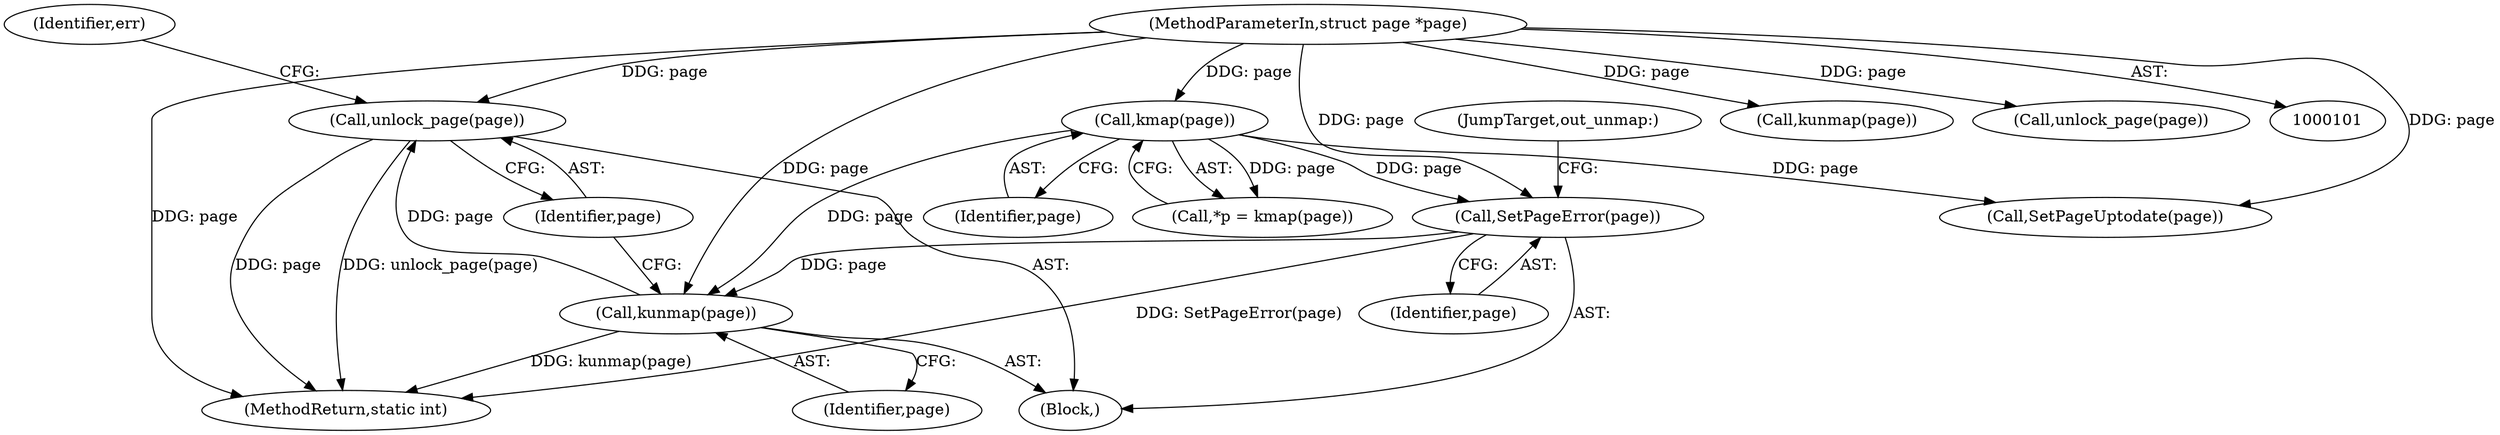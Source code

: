 digraph "0_linux_0e5cc9a40ada6046e6bc3bdfcd0c0d7e4b706b14_2@pointer" {
"1000232" [label="(Call,unlock_page(page))"];
"1000230" [label="(Call,kunmap(page))"];
"1000227" [label="(Call,SetPageError(page))"];
"1000122" [label="(Call,kmap(page))"];
"1000103" [label="(MethodParameterIn,struct page *page)"];
"1000231" [label="(Identifier,page)"];
"1000122" [label="(Call,kmap(page))"];
"1000233" [label="(Identifier,page)"];
"1000235" [label="(Identifier,err)"];
"1000236" [label="(MethodReturn,static int)"];
"1000123" [label="(Identifier,page)"];
"1000215" [label="(Call,kunmap(page))"];
"1000232" [label="(Call,unlock_page(page))"];
"1000120" [label="(Call,*p = kmap(page))"];
"1000230" [label="(Call,kunmap(page))"];
"1000228" [label="(Identifier,page)"];
"1000229" [label="(JumpTarget,out_unmap:)"];
"1000103" [label="(MethodParameterIn,struct page *page)"];
"1000213" [label="(Call,SetPageUptodate(page))"];
"1000217" [label="(Call,unlock_page(page))"];
"1000104" [label="(Block,)"];
"1000227" [label="(Call,SetPageError(page))"];
"1000232" -> "1000104"  [label="AST: "];
"1000232" -> "1000233"  [label="CFG: "];
"1000233" -> "1000232"  [label="AST: "];
"1000235" -> "1000232"  [label="CFG: "];
"1000232" -> "1000236"  [label="DDG: page"];
"1000232" -> "1000236"  [label="DDG: unlock_page(page)"];
"1000230" -> "1000232"  [label="DDG: page"];
"1000103" -> "1000232"  [label="DDG: page"];
"1000230" -> "1000104"  [label="AST: "];
"1000230" -> "1000231"  [label="CFG: "];
"1000231" -> "1000230"  [label="AST: "];
"1000233" -> "1000230"  [label="CFG: "];
"1000230" -> "1000236"  [label="DDG: kunmap(page)"];
"1000227" -> "1000230"  [label="DDG: page"];
"1000122" -> "1000230"  [label="DDG: page"];
"1000103" -> "1000230"  [label="DDG: page"];
"1000227" -> "1000104"  [label="AST: "];
"1000227" -> "1000228"  [label="CFG: "];
"1000228" -> "1000227"  [label="AST: "];
"1000229" -> "1000227"  [label="CFG: "];
"1000227" -> "1000236"  [label="DDG: SetPageError(page)"];
"1000122" -> "1000227"  [label="DDG: page"];
"1000103" -> "1000227"  [label="DDG: page"];
"1000122" -> "1000120"  [label="AST: "];
"1000122" -> "1000123"  [label="CFG: "];
"1000123" -> "1000122"  [label="AST: "];
"1000120" -> "1000122"  [label="CFG: "];
"1000122" -> "1000120"  [label="DDG: page"];
"1000103" -> "1000122"  [label="DDG: page"];
"1000122" -> "1000213"  [label="DDG: page"];
"1000103" -> "1000101"  [label="AST: "];
"1000103" -> "1000236"  [label="DDG: page"];
"1000103" -> "1000213"  [label="DDG: page"];
"1000103" -> "1000215"  [label="DDG: page"];
"1000103" -> "1000217"  [label="DDG: page"];
}
